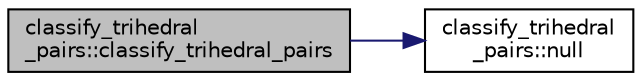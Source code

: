 digraph "classify_trihedral_pairs::classify_trihedral_pairs"
{
  edge [fontname="Helvetica",fontsize="10",labelfontname="Helvetica",labelfontsize="10"];
  node [fontname="Helvetica",fontsize="10",shape=record];
  rankdir="LR";
  Node0 [label="classify_trihedral\l_pairs::classify_trihedral_pairs",height=0.2,width=0.4,color="black", fillcolor="grey75", style="filled", fontcolor="black"];
  Node0 -> Node1 [color="midnightblue",fontsize="10",style="solid",fontname="Helvetica"];
  Node1 [label="classify_trihedral\l_pairs::null",height=0.2,width=0.4,color="black", fillcolor="white", style="filled",URL="$d1/d21/classclassify__trihedral__pairs.html#a53e32015beafedea45f4a695f7f13495"];
}
